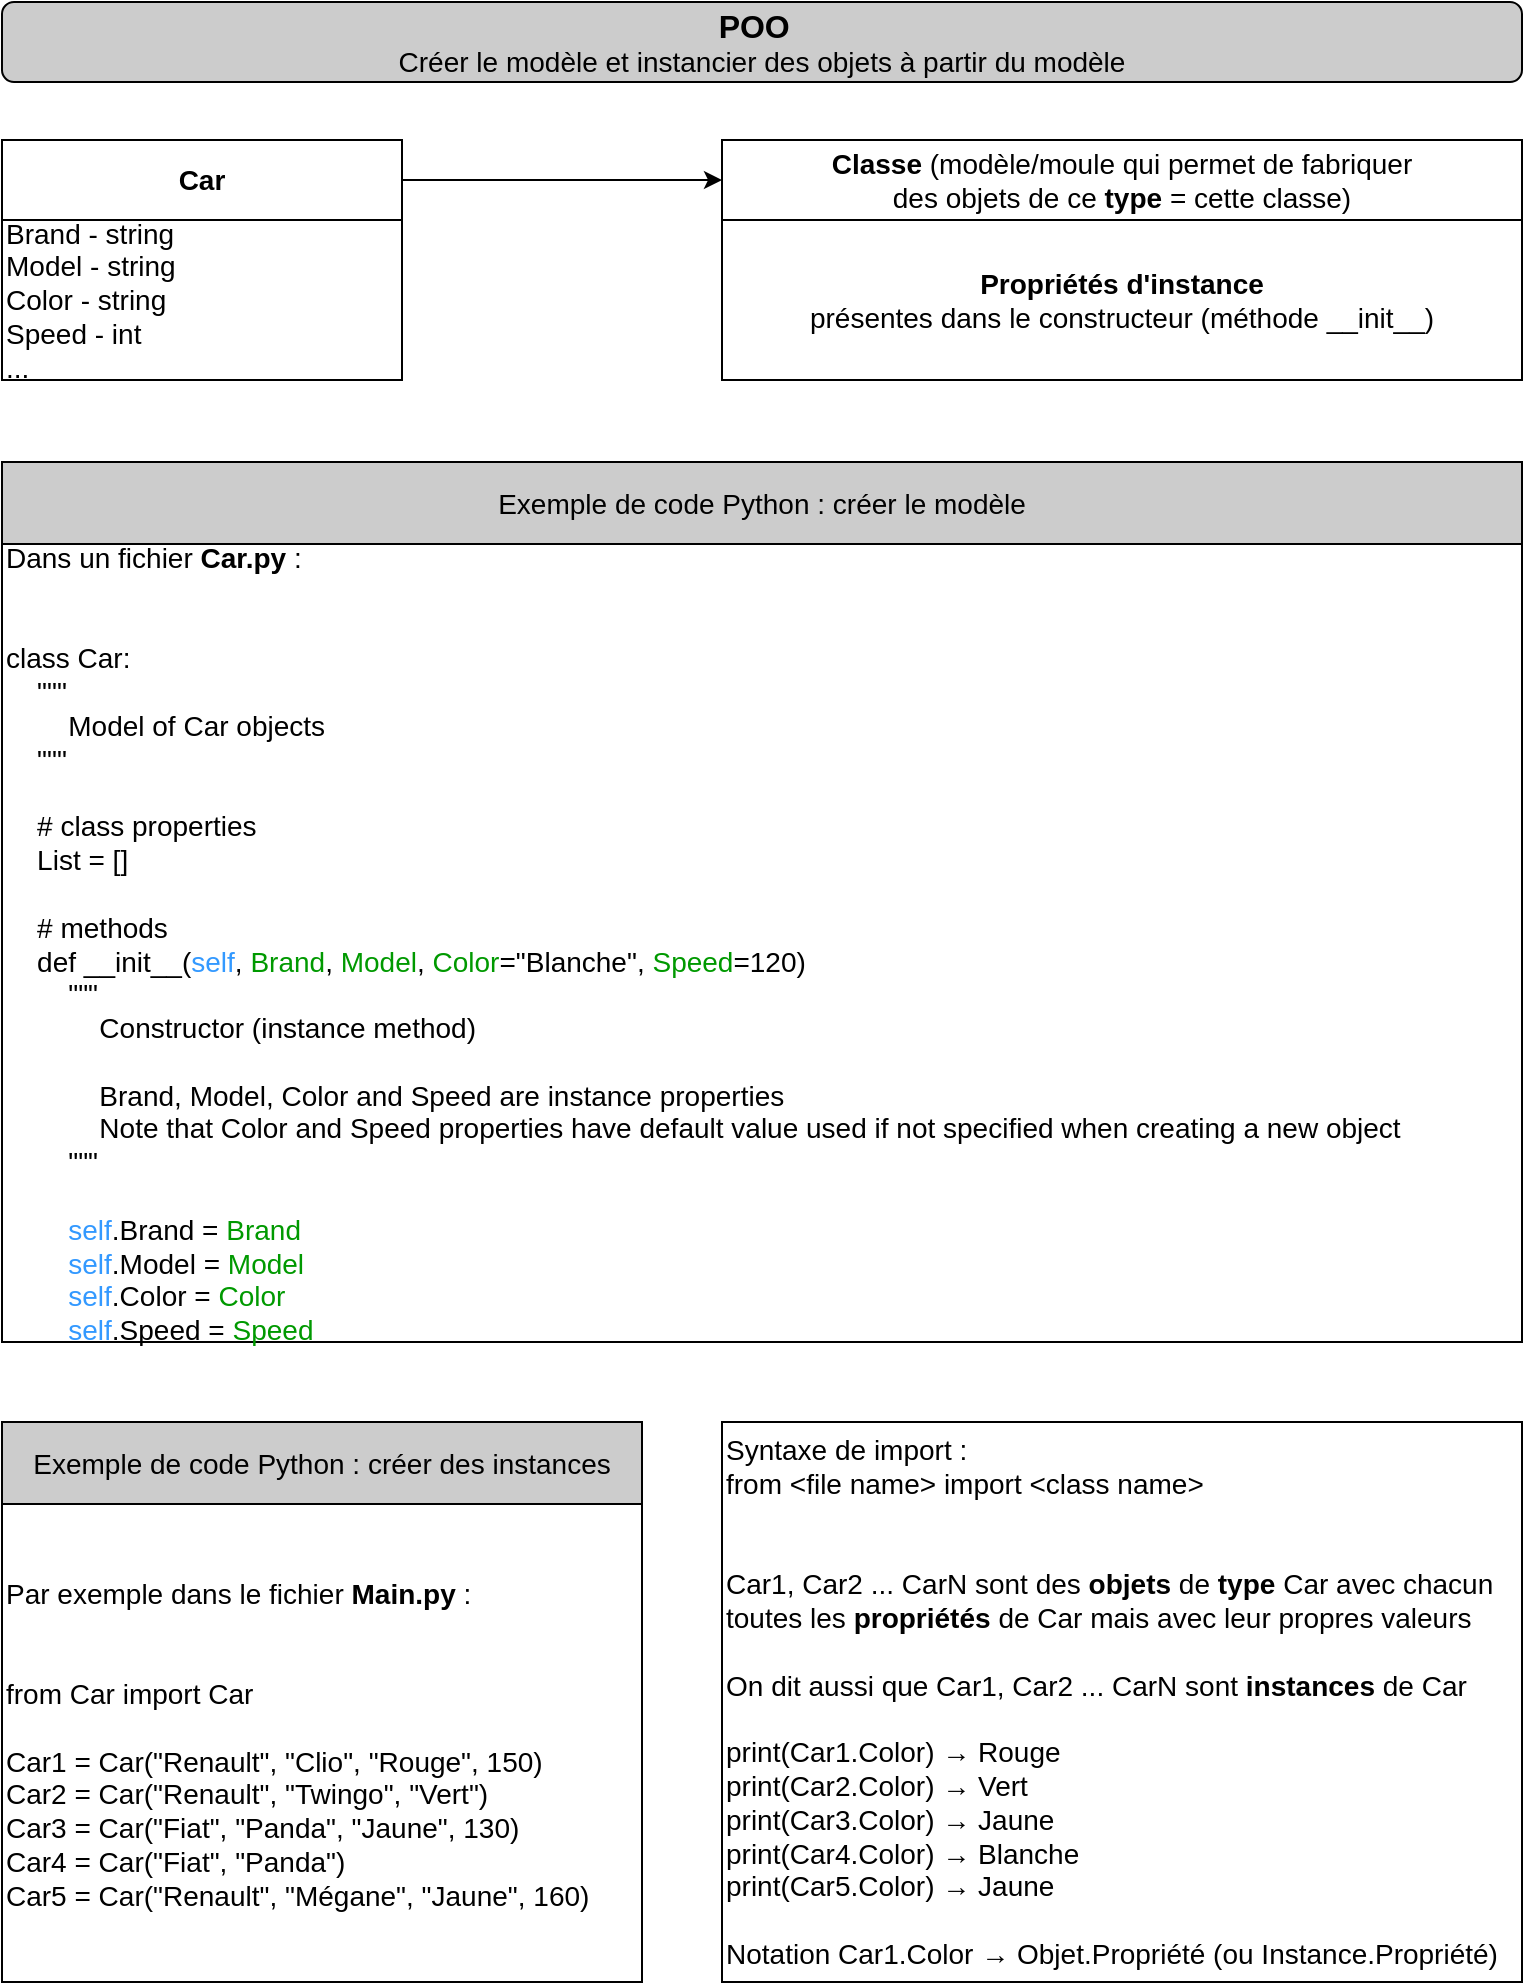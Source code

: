 <mxfile version="13.6.2" type="device" pages="3"><diagram id="zkmrtLvV_xJQGGmsh5nL" name="Modèle et instances"><mxGraphModel dx="1086" dy="806" grid="1" gridSize="10" guides="1" tooltips="1" connect="1" arrows="1" fold="1" page="1" pageScale="1" pageWidth="827" pageHeight="1169" math="0" shadow="0"><root><mxCell id="0"/><mxCell id="1" parent="0"/><mxCell id="7xWtxxxymZ3y0WmVMl_8-4" style="edgeStyle=orthogonalEdgeStyle;rounded=0;orthogonalLoop=1;jettySize=auto;html=1;entryX=0;entryY=0.5;entryDx=0;entryDy=0;fontSize=14;" parent="1" source="7xWtxxxymZ3y0WmVMl_8-1" target="7xWtxxxymZ3y0WmVMl_8-3" edge="1"><mxGeometry relative="1" as="geometry"/></mxCell><mxCell id="7xWtxxxymZ3y0WmVMl_8-1" value="&lt;b&gt;Car&lt;/b&gt;" style="rounded=0;whiteSpace=wrap;html=1;fontSize=14;" parent="1" vertex="1"><mxGeometry x="40" y="79" width="200" height="40" as="geometry"/></mxCell><mxCell id="7xWtxxxymZ3y0WmVMl_8-2" value="Brand - string&lt;br&gt;Model - string&lt;br&gt;Color - string&lt;br&gt;Speed - int&lt;br&gt;..." style="rounded=0;whiteSpace=wrap;html=1;fontSize=14;align=left;" parent="1" vertex="1"><mxGeometry x="40" y="119" width="200" height="80" as="geometry"/></mxCell><mxCell id="7xWtxxxymZ3y0WmVMl_8-3" value="&lt;b&gt;Classe &lt;/b&gt;(modèle/moule qui permet de fabriquer&lt;br&gt;des objets de ce &lt;b&gt;type &lt;/b&gt;= cette classe)" style="rounded=0;whiteSpace=wrap;html=1;fontSize=14;" parent="1" vertex="1"><mxGeometry x="400" y="79" width="400" height="40" as="geometry"/></mxCell><mxCell id="7xWtxxxymZ3y0WmVMl_8-5" value="&lt;b&gt;Propriétés d'instance&lt;/b&gt;&lt;br&gt;présentes dans le constructeur (méthode __init__)" style="rounded=0;whiteSpace=wrap;html=1;fontSize=14;" parent="1" vertex="1"><mxGeometry x="400" y="119" width="400" height="80" as="geometry"/></mxCell><mxCell id="7xWtxxxymZ3y0WmVMl_8-8" value="Syntaxe de import :&amp;nbsp;&lt;br&gt;from &amp;lt;file name&amp;gt; import &amp;lt;class name&amp;gt;&lt;br&gt;&lt;br&gt;&lt;br&gt;Car1, Car2 ... CarN sont des &lt;b&gt;objets &lt;/b&gt;de &lt;b&gt;type &lt;/b&gt;Car avec chacun toutes les &lt;b&gt;propriétés &lt;/b&gt;de Car mais avec leur propres valeurs&lt;br&gt;&lt;br&gt;On dit aussi que Car1, Car2 ... CarN sont &lt;b&gt;instances &lt;/b&gt;de Car&lt;br&gt;&lt;br&gt;print(Car1.Color) → Rouge&lt;br&gt;print(Car2.Color) → Vert&lt;br&gt;print(Car3.Color) → Jaune&lt;br&gt;print(Car4.Color) → Blanche&lt;br&gt;print(Car5.Color) → Jaune&lt;br&gt;&lt;br&gt;Notation Car1.Color → Objet.Propriété (ou&amp;nbsp;Instance.Propriété)" style="rounded=0;whiteSpace=wrap;html=1;fontSize=14;align=left;" parent="1" vertex="1"><mxGeometry x="400" y="720" width="400" height="280" as="geometry"/></mxCell><mxCell id="EohDzkzKKWZMhhmt9dNN-2" value="&lt;font style=&quot;font-size: 16px&quot;&gt;&lt;b&gt;POO&lt;/b&gt;&lt;/font&gt;&amp;nbsp;&amp;nbsp;&lt;br&gt;Créer le modèle et instancier des objets à partir du modèle" style="rounded=1;whiteSpace=wrap;html=1;fontSize=14;labelBackgroundColor=none;fillColor=#CCCCCC;" vertex="1" parent="1"><mxGeometry x="40" y="10" width="760" height="40" as="geometry"/></mxCell><mxCell id="EohDzkzKKWZMhhmt9dNN-3" value="Exemple de code Python : créer le modèle" style="rounded=0;whiteSpace=wrap;html=1;labelBackgroundColor=none;fillColor=#CCCCCC;fontSize=14;" vertex="1" parent="1"><mxGeometry x="40" y="240" width="760" height="41" as="geometry"/></mxCell><mxCell id="EohDzkzKKWZMhhmt9dNN-4" value="Dans un fichier &lt;b&gt;Car.py&lt;/b&gt; :&lt;br&gt;&lt;br&gt;&lt;br&gt;class Car:&lt;br&gt;&amp;nbsp; &amp;nbsp; &quot;&quot;&quot;&lt;br&gt;&amp;nbsp; &amp;nbsp; &amp;nbsp; &amp;nbsp; Model of Car objects&lt;br&gt;&amp;nbsp; &amp;nbsp; &quot;&quot;&quot;&lt;br&gt;&lt;br&gt;&amp;nbsp; &amp;nbsp; # class properties&lt;br&gt;&amp;nbsp; &amp;nbsp; List = []&lt;br&gt;&lt;br&gt;&amp;nbsp; &amp;nbsp; # methods&lt;br&gt;&amp;nbsp; &amp;nbsp; def __init__(&lt;font color=&quot;#3399ff&quot;&gt;self&lt;/font&gt;, &lt;font color=&quot;#009900&quot;&gt;Brand&lt;/font&gt;, &lt;font color=&quot;#009900&quot;&gt;Model&lt;/font&gt;, &lt;font color=&quot;#009900&quot;&gt;Color&lt;/font&gt;=&quot;Blanche&quot;, &lt;font color=&quot;#009900&quot;&gt;Speed&lt;/font&gt;=120)&lt;br&gt;&amp;nbsp; &amp;nbsp; &amp;nbsp; &amp;nbsp; &quot;&quot;&quot;&lt;br&gt;&amp;nbsp; &amp;nbsp; &amp;nbsp; &amp;nbsp; &amp;nbsp; &amp;nbsp; Constructor (instance method)&lt;br&gt;&lt;br&gt;&amp;nbsp; &amp;nbsp; &amp;nbsp; &amp;nbsp; &amp;nbsp; &amp;nbsp; Brand, Model, Color and Speed are instance properties&lt;br&gt;&amp;nbsp; &amp;nbsp; &amp;nbsp; &amp;nbsp; &amp;nbsp; &amp;nbsp; Note that Color and Speed properties have default value used if not specified when creating a new object&lt;br&gt;&amp;nbsp; &amp;nbsp; &amp;nbsp; &amp;nbsp; &quot;&quot;&quot;&lt;br&gt;&lt;br&gt;&amp;nbsp; &amp;nbsp; &amp;nbsp; &amp;nbsp; &lt;font color=&quot;#3399ff&quot;&gt;self&lt;/font&gt;.Brand = &lt;font color=&quot;#009900&quot;&gt;Brand&lt;/font&gt;&lt;br&gt;&amp;nbsp; &amp;nbsp; &amp;nbsp; &amp;nbsp; &lt;font color=&quot;#3399ff&quot;&gt;self&lt;/font&gt;.Model = &lt;font color=&quot;#009900&quot;&gt;Model&lt;/font&gt;&lt;br&gt;&amp;nbsp; &amp;nbsp; &amp;nbsp; &amp;nbsp; &lt;font color=&quot;#3399ff&quot;&gt;self&lt;/font&gt;.Color = &lt;font color=&quot;#009900&quot;&gt;Color&lt;/font&gt;&lt;br&gt;&amp;nbsp; &amp;nbsp; &amp;nbsp; &amp;nbsp; &lt;font color=&quot;#3399ff&quot;&gt;self&lt;/font&gt;.Speed = &lt;font color=&quot;#009900&quot;&gt;Speed&lt;/font&gt;" style="rounded=0;whiteSpace=wrap;html=1;labelBackgroundColor=none;fontSize=14;align=left;" vertex="1" parent="1"><mxGeometry x="40" y="281" width="760" height="399" as="geometry"/></mxCell><mxCell id="FhQUV9-wc-hCxCqLhzsS-2" value="Exemple de code Python : créer des instances" style="rounded=0;whiteSpace=wrap;html=1;labelBackgroundColor=none;fillColor=#CCCCCC;fontSize=14;" vertex="1" parent="1"><mxGeometry x="40" y="720" width="320" height="41" as="geometry"/></mxCell><mxCell id="FhQUV9-wc-hCxCqLhzsS-3" value="Par exemple dans le fichier&amp;nbsp;&lt;b&gt;Main.py&lt;/b&gt; :&lt;br&gt;&lt;br&gt;&lt;br&gt;from Car import Car&lt;br&gt;&lt;br&gt;Car1 = Car(&quot;Renault&quot;, &quot;Clio&quot;, &quot;Rouge&quot;, 150)&lt;br&gt;Car2 = Car(&quot;Renault&quot;, &quot;Twingo&quot;, &quot;Vert&quot;)&lt;br&gt;Car3 = Car(&quot;Fiat&quot;, &quot;Panda&quot;, &quot;Jaune&quot;, 130)&lt;br&gt;Car4 = Car(&quot;Fiat&quot;, &quot;Panda&quot;)&lt;br&gt;Car5 = Car(&quot;Renault&quot;, &quot;Mégane&quot;, &quot;Jaune&quot;, 160)" style="rounded=0;whiteSpace=wrap;html=1;labelBackgroundColor=none;fontSize=14;align=left;" vertex="1" parent="1"><mxGeometry x="40" y="761" width="320" height="239" as="geometry"/></mxCell></root></mxGraphModel></diagram><diagram id="aMD8norb5DVF2vTbbIij" name="Liste d'instances"><mxGraphModel dx="1086" dy="806" grid="1" gridSize="10" guides="1" tooltips="1" connect="1" arrows="1" fold="1" page="1" pageScale="1" pageWidth="827" pageHeight="1169" math="0" shadow="0"><root><mxCell id="KFCA-Gun_FZvGBauWY7I-0"/><mxCell id="KFCA-Gun_FZvGBauWY7I-1" parent="KFCA-Gun_FZvGBauWY7I-0"/><mxCell id="o-zKmbPgB29RUqJXQcXr-0" value="&lt;b&gt;&lt;u&gt;Créer une liste d'objets&lt;/u&gt;&lt;/b&gt;&lt;br&gt;&lt;br&gt;# suite du code dans Main.py&lt;br&gt;Car.List.append(Car1)&lt;br&gt;Car.List.append(Car2)&lt;br&gt;Car.List.append(Car3)&lt;br&gt;Car.List.append(Car4)&lt;br&gt;Car.List.append(Car5)&lt;br&gt;&lt;br&gt;List est donc une &lt;b&gt;liste d'objets de type Car&lt;/b&gt; et contient 5&amp;nbsp;&lt;b&gt;objets &lt;/b&gt;(ou instances) de &lt;b&gt;Car&lt;/b&gt;&lt;br&gt;&lt;br&gt;List étant une propriété de classe du modèle, est de fait accessible partout où le modèle est importé" style="rounded=0;whiteSpace=wrap;html=1;fontSize=14;align=left;" vertex="1" parent="KFCA-Gun_FZvGBauWY7I-1"><mxGeometry x="40" y="80" width="760" height="241" as="geometry"/></mxCell><mxCell id="o-zKmbPgB29RUqJXQcXr-1" value="&lt;b&gt;&lt;u&gt;Parcourir la liste&lt;/u&gt;&lt;/b&gt;&lt;br&gt;&lt;br&gt;for &lt;font color=&quot;#009900&quot;&gt;CurrentCar &lt;/font&gt;in Car.List:&lt;br&gt;&amp;nbsp; &amp;nbsp; print(f&quot;Une {&lt;font color=&quot;#009900&quot;&gt;CurrentCar&lt;/font&gt;.Model} {&lt;font color=&quot;#009900&quot;&gt;CurrentCar&lt;/font&gt;.Color} qui roule à {&lt;font color=&quot;#009900&quot;&gt;CurrentCar&lt;/font&gt;.Speed}km/h&quot;)&lt;br&gt;&lt;br&gt;donne :&lt;br&gt;&lt;br&gt;Une Clio Rouge qui roule à 150km/h&lt;br&gt;Une Twingo Vert&amp;nbsp;qui roule à 120km/h&lt;br&gt;Une Panda Jaune&amp;nbsp;qui roule à 130km/h&lt;br&gt;Une Panda Blanche qui roule à 120km/h&lt;br&gt;Une Mégane Jaune&amp;nbsp;qui roule à 160km/h&lt;br&gt;&lt;br&gt;À noter : &lt;font color=&quot;#009900&quot;&gt;CurrentCar &lt;/font&gt;est un &lt;b&gt;objet de type Car&lt;/b&gt;" style="rounded=0;whiteSpace=wrap;html=1;fontSize=14;align=left;" vertex="1" parent="KFCA-Gun_FZvGBauWY7I-1"><mxGeometry x="40" y="360" width="760" height="240" as="geometry"/></mxCell><mxCell id="TPqyfJaMyq-oQC5VUCu3-0" value="&lt;font style=&quot;font-size: 16px&quot;&gt;&lt;b&gt;POO&lt;br&gt;&lt;/b&gt;&lt;/font&gt;Créer une liste d'instances, la parcourir et la filtrer" style="rounded=1;whiteSpace=wrap;html=1;fontSize=14;labelBackgroundColor=none;fillColor=#CCCCCC;" vertex="1" parent="KFCA-Gun_FZvGBauWY7I-1"><mxGeometry x="40" y="10" width="760" height="40" as="geometry"/></mxCell><mxCell id="Mzhyn1D0FZFmw_p5Wfpv-0" value="&lt;u style=&quot;font-weight: bold&quot;&gt;Filtrer la liste&lt;/u&gt;&amp;nbsp;&lt;br&gt;(seulement les Renault qui roulent à au moins 150km/h)&lt;br&gt;&lt;br&gt;for &lt;font color=&quot;#009900&quot;&gt;CurrentCar &lt;/font&gt;in Car.List:&lt;br&gt;&amp;nbsp; &amp;nbsp; if (&lt;font color=&quot;#009900&quot;&gt;CurrentCar&lt;/font&gt;.Brand == &quot;Renault&quot; &lt;br&gt;&amp;nbsp; &amp;nbsp; &amp;nbsp; &amp;nbsp; and &lt;font color=&quot;#009900&quot;&gt;CurrentCar&lt;/font&gt;.Speed &amp;gt;= 150):&lt;br&gt;&amp;nbsp; &amp;nbsp; &amp;nbsp; &amp;nbsp; print(f&quot;Une {&lt;font color=&quot;#009900&quot;&gt;CurrentCar&lt;/font&gt;.Model} {&lt;font color=&quot;#009900&quot;&gt;CurrentCar&lt;/font&gt;.Color} qui roule à {&lt;font color=&quot;#009900&quot;&gt;CurrentCar&lt;/font&gt;.Speed}km/h&quot;)&lt;br&gt;&lt;br&gt;donne :&lt;br&gt;&lt;br&gt;Une Clio Rouge qui roule à 150km/h&lt;br&gt;Une Mégane Jaune qui roule à 160km/h&amp;nbsp;" style="rounded=0;whiteSpace=wrap;html=1;fontSize=14;align=left;" vertex="1" parent="KFCA-Gun_FZvGBauWY7I-1"><mxGeometry x="40" y="640" width="760" height="240" as="geometry"/></mxCell></root></mxGraphModel></diagram><diagram name="Filtrage et compréhensions" id="gGbxpYq4N4DV1jquuTB7"><mxGraphModel dx="1086" dy="806" grid="1" gridSize="10" guides="1" tooltips="1" connect="1" arrows="1" fold="1" page="1" pageScale="1" pageWidth="827" pageHeight="1169" math="0" shadow="0"><root><mxCell id="dig5DEXLYW7-Bu-fWRTg-0"/><mxCell id="dig5DEXLYW7-Bu-fWRTg-1" parent="dig5DEXLYW7-Bu-fWRTg-0"/><mxCell id="dig5DEXLYW7-Bu-fWRTg-12" value="&lt;u style=&quot;font-weight: bold&quot;&gt;Filtrer la liste&lt;/u&gt;&amp;nbsp;avec une compréhension&lt;br&gt;(seulement les Renault qui roulent à au moins 150km/h)&amp;nbsp;&lt;br&gt;&lt;br&gt;SelectedCars = [&lt;br&gt;&amp;nbsp; &amp;nbsp; &lt;font color=&quot;#3399ff&quot;&gt;CurrentCar &lt;/font&gt;&lt;br&gt;&amp;nbsp; &amp;nbsp; for &lt;font color=&quot;#009900&quot;&gt;CurrentCar &lt;/font&gt;&lt;br&gt;&amp;nbsp; &amp;nbsp; in Car.List&lt;br&gt;&amp;nbsp; &amp;nbsp; if &lt;font color=&quot;#009900&quot;&gt;CurrentCar&lt;/font&gt;.Brand == &quot;Renault&quot;&lt;br&gt;&amp;nbsp; &amp;nbsp; &amp;nbsp; &amp;nbsp; and &lt;font color=&quot;#009900&quot;&gt;CurrentCar&lt;/font&gt;.Speed &amp;gt;= 150]&lt;br&gt;&lt;br&gt;Ma liste SelectedCars contient seulement les Renault&lt;br&gt;&lt;br&gt;Dans la compréhension de liste :&amp;nbsp;&lt;br&gt;&lt;span style=&quot;color: rgb(51 , 153 , 255)&quot;&gt;CurrentCar&lt;/span&gt; est ce que je veux récupérer dans ma liste SelectedCars&lt;br&gt;&lt;span style=&quot;color: rgb(0 , 153 , 0)&quot;&gt;CurrentCar&lt;/span&gt; est l'objet courant de ma liste dans la boucle for&lt;br&gt;&lt;br&gt;Pour l'imprimer comme précédemment :&lt;br&gt;&lt;br&gt;for CurrentCar in SelectedCars:&lt;br&gt;&amp;nbsp; &amp;nbsp; print(f&quot;Une {CurrentCar.Model} {CurrentCar.Color} qui roule à {CurrentCar.Speed}km/h&quot;)&lt;br&gt;&lt;br&gt;donne :&lt;br&gt;&lt;br&gt;Une Clio Rouge qui roule à 150km/h&lt;br&gt;Une Mégane Jaune qui roule à 160km/h" style="rounded=0;whiteSpace=wrap;html=1;fontSize=14;align=left;" vertex="1" parent="dig5DEXLYW7-Bu-fWRTg-1"><mxGeometry x="40" y="80" width="760" height="440" as="geometry"/></mxCell><mxCell id="dig5DEXLYW7-Bu-fWRTg-14" value="&lt;u style=&quot;font-weight: bold&quot;&gt;Filtrer la liste&lt;/u&gt;&amp;nbsp;avec une compréhension&lt;br&gt;(seulement les Renault qui roulent à au moins 150km/h)&amp;nbsp;&lt;br&gt;&lt;br&gt;Ce coup-ci on ne récupère que la chaîne de caractères suivante : &quot;Model (Brand)&quot; (et non plus l'objet &lt;font color=&quot;#009900&quot;&gt;CurrentCar &lt;/font&gt;en entier)&lt;br&gt;&lt;br&gt;SelectedCars = [&lt;br&gt;&amp;nbsp; &amp;nbsp; f&quot;{&lt;font color=&quot;#009900&quot;&gt;CurrentCar&lt;/font&gt;.Model} ({&lt;font color=&quot;#009900&quot;&gt;CurrentCar&lt;/font&gt;.Brand})&quot;&lt;br&gt;&amp;nbsp; &amp;nbsp; for &lt;font color=&quot;#009900&quot;&gt;CurrentCar &lt;/font&gt;&lt;br&gt;&amp;nbsp; &amp;nbsp; in Car.List&lt;br&gt;&amp;nbsp; &amp;nbsp; if &lt;font color=&quot;#009900&quot;&gt;CurrentCar&lt;/font&gt;.Brand == &quot;Renault&quot;&lt;br&gt;&amp;nbsp; &amp;nbsp; &amp;nbsp; &amp;nbsp; and &lt;font color=&quot;#009900&quot;&gt;CurrentCar&lt;/font&gt;.Speed &amp;gt;= 150]&lt;br&gt;&lt;br&gt;Ma liste SelectedCars est ici une &lt;b&gt;liste de string&lt;/b&gt; et non plus une liste d'objets de type Car&lt;br&gt;&lt;br&gt;Dans la compréhension de liste,&amp;nbsp;&lt;span style=&quot;color: rgb(0 , 153 , 0)&quot;&gt;CurrentCar&lt;/span&gt; est l'objet courant de ma liste dans la boucle for&lt;br&gt;&lt;br&gt;Pour l'imprimer :&lt;br&gt;&lt;br&gt;for CarData in SelectedCars:&lt;br&gt;&amp;nbsp; &amp;nbsp; print(f&quot;Une {CarData}&quot;)&lt;br&gt;&lt;br&gt;donne :&lt;br&gt;&lt;br&gt;Une Clio (Renault)&lt;br&gt;Une Mégane (Renault)" style="rounded=0;whiteSpace=wrap;html=1;fontSize=14;align=left;" vertex="1" parent="dig5DEXLYW7-Bu-fWRTg-1"><mxGeometry x="40" y="560" width="760" height="440" as="geometry"/></mxCell><mxCell id="dig5DEXLYW7-Bu-fWRTg-15" value="&lt;b&gt;&lt;u&gt;Compréhension de liste&lt;/u&gt;&lt;/b&gt; (en général)&lt;br&gt;&lt;br&gt;NouvelleListe = [&lt;br&gt;&amp;nbsp; &amp;nbsp; &amp;lt;Ce que je veux dans ma nouvelle liste&amp;gt;&lt;br&gt;&amp;nbsp; &amp;nbsp; &lt;b&gt;for &lt;/b&gt;&lt;font color=&quot;#009900&quot;&gt;MonObjetCourant&lt;/font&gt;&lt;br&gt;&amp;nbsp; &amp;nbsp; &lt;b&gt;in &lt;/b&gt;MaListeInitiale&lt;br&gt;&amp;nbsp; &amp;nbsp; &lt;b&gt;if &lt;/b&gt;&lt;font color=&quot;#009900&quot;&gt;MonObjetCourant&lt;/font&gt;.Propriété1 == &amp;lt;qq chose&amp;gt;&lt;br&gt;&amp;nbsp; &amp;nbsp; &amp;nbsp; &amp;nbsp; and&amp;nbsp;&lt;span style=&quot;color: rgb(0 , 153 , 0)&quot;&gt;MonObjetCourant&lt;/span&gt;.Propriété2&amp;nbsp;!= &amp;lt;autre chose&amp;gt;&lt;br&gt;&amp;nbsp; &amp;nbsp; &amp;nbsp; &amp;nbsp; ...]" style="rounded=0;whiteSpace=wrap;html=1;fontSize=14;align=left;" vertex="1" parent="dig5DEXLYW7-Bu-fWRTg-1"><mxGeometry x="40" y="1040" width="360" height="221" as="geometry"/></mxCell><mxCell id="dig5DEXLYW7-Bu-fWRTg-16" value="&lt;span style=&quot;font-family: &amp;#34;helvetica&amp;#34;&quot;&gt;Donc dans notre exemple :&lt;br&gt;&lt;br&gt;SelectedCars = [&lt;/span&gt;&lt;br style=&quot;font-family: &amp;#34;helvetica&amp;#34;&quot;&gt;&lt;span style=&quot;font-family: &amp;#34;helvetica&amp;#34;&quot;&gt;&amp;nbsp; &amp;nbsp;&amp;nbsp;&lt;/span&gt;&lt;font color=&quot;#3399ff&quot; style=&quot;font-family: &amp;#34;helvetica&amp;#34;&quot;&gt;CurrentCar&amp;nbsp;&lt;/font&gt;&lt;br style=&quot;font-family: &amp;#34;helvetica&amp;#34;&quot;&gt;&lt;span style=&quot;font-family: &amp;#34;helvetica&amp;#34;&quot;&gt;&amp;nbsp; &amp;nbsp; for&amp;nbsp;&lt;/span&gt;&lt;font color=&quot;#009900&quot; style=&quot;font-family: &amp;#34;helvetica&amp;#34;&quot;&gt;CurrentCar&amp;nbsp;&lt;/font&gt;&lt;br style=&quot;font-family: &amp;#34;helvetica&amp;#34;&quot;&gt;&lt;span style=&quot;font-family: &amp;#34;helvetica&amp;#34;&quot;&gt;&amp;nbsp; &amp;nbsp; in Car.List&lt;/span&gt;&lt;span style=&quot;font-family: &amp;#34;helvetica&amp;#34;&quot;&gt;]&lt;br&gt;&lt;br&gt;donne une copie identique à Car.List (donc pas très utile)&lt;br&gt;&lt;br&gt;Et ici :&lt;br&gt;&lt;br&gt;&lt;/span&gt;SelectedCars = [&lt;br&gt;&amp;nbsp; &amp;nbsp; f&quot;{&lt;font color=&quot;#009900&quot;&gt;CurrentCar&lt;/font&gt;.Model} ({&lt;font color=&quot;#009900&quot;&gt;CurrentCar&lt;/font&gt;.Brand})&quot;&lt;br&gt;&amp;nbsp; &amp;nbsp; for&amp;nbsp;&lt;font color=&quot;#009900&quot;&gt;CurrentCar&amp;nbsp;&lt;/font&gt;&lt;br&gt;&amp;nbsp; &amp;nbsp; in Car.List]&lt;span style=&quot;font-family: &amp;#34;helvetica&amp;#34;&quot;&gt;&lt;br&gt;&lt;br&gt;donne une liste de string contenant&amp;nbsp;&lt;/span&gt;&quot;Model (Brand)&quot; pour chaque voiture dans Car.List&lt;span style=&quot;font-family: &amp;#34;helvetica&amp;#34;&quot;&gt;&lt;br&gt;&lt;/span&gt;" style="rounded=0;whiteSpace=wrap;html=1;fontSize=14;align=left;" vertex="1" parent="dig5DEXLYW7-Bu-fWRTg-1"><mxGeometry x="440" y="1040" width="360" height="320" as="geometry"/></mxCell><mxCell id="dig5DEXLYW7-Bu-fWRTg-17" value="&lt;font style=&quot;font-size: 16px&quot;&gt;&lt;b&gt;POO&lt;/b&gt;&lt;/font&gt;&lt;br&gt;utilisation des compréhensions de liste pour retrouver les éléments d'une collection d'instances" style="rounded=1;whiteSpace=wrap;html=1;fontSize=14;labelBackgroundColor=none;fillColor=#CCCCCC;" vertex="1" parent="dig5DEXLYW7-Bu-fWRTg-1"><mxGeometry x="40" y="10" width="760" height="40" as="geometry"/></mxCell></root></mxGraphModel></diagram></mxfile>